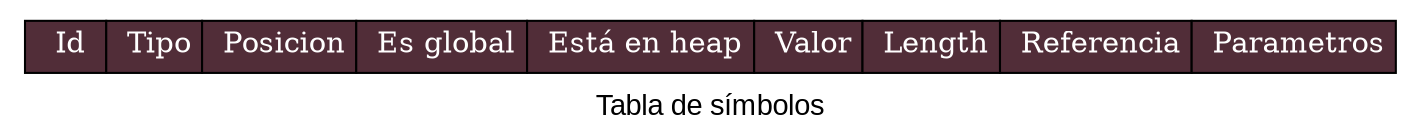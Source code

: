 digraph {
            fontname="Arial"
            label = "Tabla de símbolos"
            node[shape=none]
            n1[label=<
            <table BORDER="0" CELLBORDER="1" CELLSPACING="0" CELLPADDING="4">]
            <tr>
            <td bgcolor="#512D38"> <font color="white"> Id </font></td>
            <td bgcolor="#512D38"> <font color="white">Tipo</font></td>
            <td bgcolor="#512D38"> <font color="white">Posicion</font></td>
            <td bgcolor="#512D38"> <font color="white">Es global</font></td>
            <td bgcolor="#512D38"> <font color="white">Está en heap</font></td>
            <td bgcolor="#512D38"> <font color="white">Valor</font></td>
            <td bgcolor="#512D38"> <font color="white">Length</font></td>
            <td bgcolor="#512D38"> <font color="white">Referencia</font></td>
            <td bgcolor="#512D38"> <font color="white">Parametros</font></td>
            </tr>
</table>
    >]
    }
